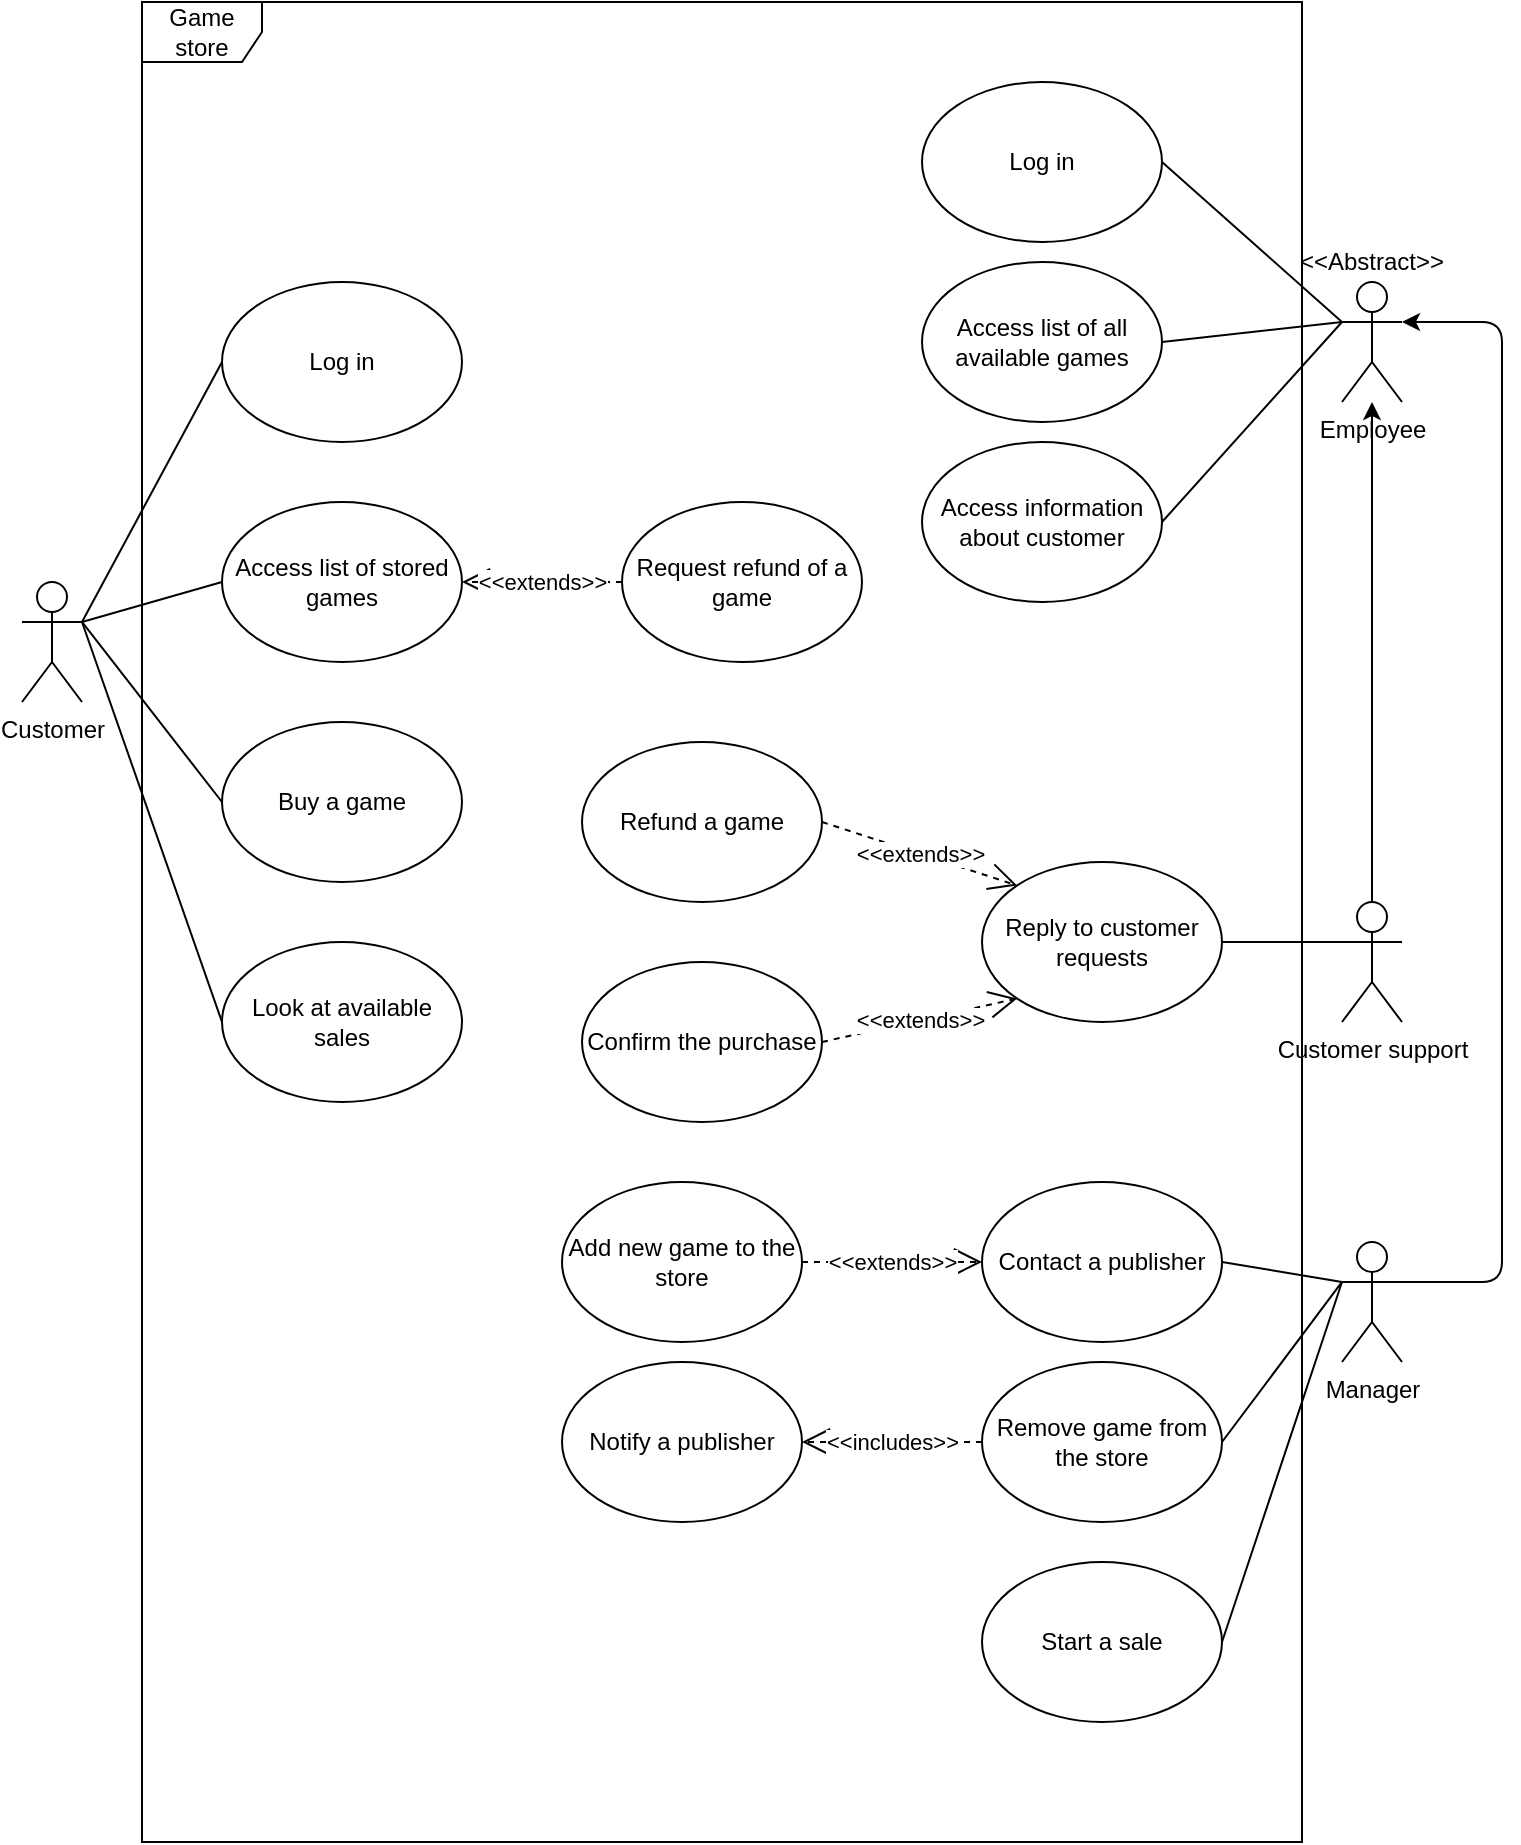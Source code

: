 <mxfile version="13.2.4" type="device"><diagram id="5dura7CPd3AyZOIdMnxT" name="Page-1"><mxGraphModel dx="1626" dy="624" grid="1" gridSize="10" guides="1" tooltips="1" connect="1" arrows="1" fold="1" page="1" pageScale="1" pageWidth="850" pageHeight="1100" math="0" shadow="0"><root><mxCell id="0"/><mxCell id="1" parent="0"/><mxCell id="YxJMF5IetSHYHYBTe5qO-1" value="Customer" style="shape=umlActor;verticalLabelPosition=bottom;labelBackgroundColor=#ffffff;verticalAlign=top;html=1;outlineConnect=0;" vertex="1" parent="1"><mxGeometry x="40" y="360" width="30" height="60" as="geometry"/></mxCell><mxCell id="YxJMF5IetSHYHYBTe5qO-3" value="Log in" style="ellipse;whiteSpace=wrap;html=1;" vertex="1" parent="1"><mxGeometry x="140" y="210" width="120" height="80" as="geometry"/></mxCell><mxCell id="YxJMF5IetSHYHYBTe5qO-4" value="Access list of stored games" style="ellipse;whiteSpace=wrap;html=1;" vertex="1" parent="1"><mxGeometry x="140" y="320" width="120" height="80" as="geometry"/></mxCell><mxCell id="YxJMF5IetSHYHYBTe5qO-5" value="Buy a game" style="ellipse;whiteSpace=wrap;html=1;" vertex="1" parent="1"><mxGeometry x="140" y="430" width="120" height="80" as="geometry"/></mxCell><mxCell id="YxJMF5IetSHYHYBTe5qO-6" value="Look at available sales" style="ellipse;whiteSpace=wrap;html=1;" vertex="1" parent="1"><mxGeometry x="140" y="540" width="120" height="80" as="geometry"/></mxCell><mxCell id="YxJMF5IetSHYHYBTe5qO-7" value="Customer support" style="shape=umlActor;verticalLabelPosition=bottom;labelBackgroundColor=#ffffff;verticalAlign=top;html=1;outlineConnect=0;" vertex="1" parent="1"><mxGeometry x="700" y="520" width="30" height="60" as="geometry"/></mxCell><mxCell id="YxJMF5IetSHYHYBTe5qO-8" value="Employee" style="shape=umlActor;verticalLabelPosition=bottom;labelBackgroundColor=#ffffff;verticalAlign=top;html=1;outlineConnect=0;" vertex="1" parent="1"><mxGeometry x="700" y="210" width="30" height="60" as="geometry"/></mxCell><mxCell id="YxJMF5IetSHYHYBTe5qO-10" value="Log in" style="ellipse;whiteSpace=wrap;html=1;" vertex="1" parent="1"><mxGeometry x="490" y="110" width="120" height="80" as="geometry"/></mxCell><mxCell id="YxJMF5IetSHYHYBTe5qO-11" value="Access list of all available games" style="ellipse;whiteSpace=wrap;html=1;" vertex="1" parent="1"><mxGeometry x="490" y="200" width="120" height="80" as="geometry"/></mxCell><mxCell id="YxJMF5IetSHYHYBTe5qO-12" value="Access information about customer" style="ellipse;whiteSpace=wrap;html=1;" vertex="1" parent="1"><mxGeometry x="490" y="290" width="120" height="80" as="geometry"/></mxCell><mxCell id="YxJMF5IetSHYHYBTe5qO-17" value="Reply to customer requests" style="ellipse;whiteSpace=wrap;html=1;" vertex="1" parent="1"><mxGeometry x="520" y="500" width="120" height="80" as="geometry"/></mxCell><mxCell id="YxJMF5IetSHYHYBTe5qO-18" value="Request refund of a game" style="ellipse;whiteSpace=wrap;html=1;" vertex="1" parent="1"><mxGeometry x="340" y="320" width="120" height="80" as="geometry"/></mxCell><mxCell id="YxJMF5IetSHYHYBTe5qO-20" style="edgeStyle=orthogonalEdgeStyle;rounded=0;orthogonalLoop=1;jettySize=auto;html=1;exitX=0.5;exitY=1;exitDx=0;exitDy=0;" edge="1" parent="1" source="YxJMF5IetSHYHYBTe5qO-12" target="YxJMF5IetSHYHYBTe5qO-12"><mxGeometry relative="1" as="geometry"/></mxCell><mxCell id="YxJMF5IetSHYHYBTe5qO-21" value="&amp;lt;&amp;lt;extends&amp;gt;&amp;gt;" style="endArrow=open;endSize=12;dashed=1;html=1;exitX=0;exitY=0.5;exitDx=0;exitDy=0;entryX=1;entryY=0.5;entryDx=0;entryDy=0;" edge="1" parent="1" source="YxJMF5IetSHYHYBTe5qO-18" target="YxJMF5IetSHYHYBTe5qO-4"><mxGeometry width="160" relative="1" as="geometry"><mxPoint x="310" y="440" as="sourcePoint"/><mxPoint x="470" y="440" as="targetPoint"/></mxGeometry></mxCell><mxCell id="YxJMF5IetSHYHYBTe5qO-23" value="" style="endArrow=none;html=1;entryX=0;entryY=0.333;entryDx=0;entryDy=0;entryPerimeter=0;exitX=1;exitY=0.5;exitDx=0;exitDy=0;" edge="1" parent="1" source="YxJMF5IetSHYHYBTe5qO-10" target="YxJMF5IetSHYHYBTe5qO-8"><mxGeometry width="50" height="50" relative="1" as="geometry"><mxPoint x="650" y="360" as="sourcePoint"/><mxPoint x="700" y="310" as="targetPoint"/></mxGeometry></mxCell><mxCell id="YxJMF5IetSHYHYBTe5qO-24" value="" style="endArrow=none;html=1;entryX=0;entryY=0.333;entryDx=0;entryDy=0;entryPerimeter=0;exitX=1;exitY=0.5;exitDx=0;exitDy=0;" edge="1" parent="1" source="YxJMF5IetSHYHYBTe5qO-11" target="YxJMF5IetSHYHYBTe5qO-8"><mxGeometry width="50" height="50" relative="1" as="geometry"><mxPoint x="620" y="290" as="sourcePoint"/><mxPoint x="670" y="240" as="targetPoint"/></mxGeometry></mxCell><mxCell id="YxJMF5IetSHYHYBTe5qO-25" value="" style="endArrow=none;html=1;exitX=1;exitY=0.5;exitDx=0;exitDy=0;" edge="1" parent="1" source="YxJMF5IetSHYHYBTe5qO-12"><mxGeometry width="50" height="50" relative="1" as="geometry"><mxPoint x="630" y="320" as="sourcePoint"/><mxPoint x="700" y="230" as="targetPoint"/></mxGeometry></mxCell><mxCell id="YxJMF5IetSHYHYBTe5qO-26" value="" style="endArrow=none;html=1;entryX=0;entryY=0.333;entryDx=0;entryDy=0;entryPerimeter=0;exitX=1;exitY=0.5;exitDx=0;exitDy=0;" edge="1" parent="1" source="YxJMF5IetSHYHYBTe5qO-17" target="YxJMF5IetSHYHYBTe5qO-7"><mxGeometry width="50" height="50" relative="1" as="geometry"><mxPoint x="640" y="400" as="sourcePoint"/><mxPoint x="690" y="350" as="targetPoint"/></mxGeometry></mxCell><mxCell id="YxJMF5IetSHYHYBTe5qO-27" value="" style="endArrow=classic;html=1;exitX=0.5;exitY=0;exitDx=0;exitDy=0;exitPerimeter=0;" edge="1" parent="1" source="YxJMF5IetSHYHYBTe5qO-7" target="YxJMF5IetSHYHYBTe5qO-8"><mxGeometry width="50" height="50" relative="1" as="geometry"><mxPoint x="660" y="430" as="sourcePoint"/><mxPoint x="710" y="380" as="targetPoint"/></mxGeometry></mxCell><mxCell id="YxJMF5IetSHYHYBTe5qO-28" value="Refund a game" style="ellipse;whiteSpace=wrap;html=1;" vertex="1" parent="1"><mxGeometry x="320" y="440" width="120" height="80" as="geometry"/></mxCell><mxCell id="YxJMF5IetSHYHYBTe5qO-29" value="&amp;lt;&amp;lt;extends&amp;gt;&amp;gt;" style="endArrow=open;endSize=12;dashed=1;html=1;exitX=1;exitY=0.5;exitDx=0;exitDy=0;entryX=0;entryY=0;entryDx=0;entryDy=0;" edge="1" parent="1" source="YxJMF5IetSHYHYBTe5qO-28" target="YxJMF5IetSHYHYBTe5qO-17"><mxGeometry width="160" relative="1" as="geometry"><mxPoint x="280.0" y="450" as="sourcePoint"/><mxPoint x="200.0" y="450" as="targetPoint"/></mxGeometry></mxCell><mxCell id="YxJMF5IetSHYHYBTe5qO-30" value="Confirm the purchase" style="ellipse;whiteSpace=wrap;html=1;" vertex="1" parent="1"><mxGeometry x="320" y="550" width="120" height="80" as="geometry"/></mxCell><mxCell id="YxJMF5IetSHYHYBTe5qO-31" value="&amp;lt;&amp;lt;extends&amp;gt;&amp;gt;" style="endArrow=open;endSize=12;dashed=1;html=1;exitX=1;exitY=0.5;exitDx=0;exitDy=0;entryX=0;entryY=1;entryDx=0;entryDy=0;" edge="1" parent="1" source="YxJMF5IetSHYHYBTe5qO-30" target="YxJMF5IetSHYHYBTe5qO-17"><mxGeometry width="160" relative="1" as="geometry"><mxPoint x="450.0" y="470" as="sourcePoint"/><mxPoint x="567.574" y="521.716" as="targetPoint"/></mxGeometry></mxCell><mxCell id="YxJMF5IetSHYHYBTe5qO-33" value="" style="endArrow=none;html=1;entryX=0;entryY=0.5;entryDx=0;entryDy=0;exitX=1;exitY=0.333;exitDx=0;exitDy=0;exitPerimeter=0;" edge="1" parent="1" source="YxJMF5IetSHYHYBTe5qO-1" target="YxJMF5IetSHYHYBTe5qO-4"><mxGeometry width="50" height="50" relative="1" as="geometry"><mxPoint x="60" y="510" as="sourcePoint"/><mxPoint x="110" y="460" as="targetPoint"/></mxGeometry></mxCell><mxCell id="YxJMF5IetSHYHYBTe5qO-34" value="" style="endArrow=none;html=1;entryX=0;entryY=0.5;entryDx=0;entryDy=0;exitX=1;exitY=0.333;exitDx=0;exitDy=0;exitPerimeter=0;" edge="1" parent="1" source="YxJMF5IetSHYHYBTe5qO-1" target="YxJMF5IetSHYHYBTe5qO-3"><mxGeometry width="50" height="50" relative="1" as="geometry"><mxPoint x="80" y="330" as="sourcePoint"/><mxPoint x="130" y="280" as="targetPoint"/></mxGeometry></mxCell><mxCell id="YxJMF5IetSHYHYBTe5qO-35" value="" style="endArrow=none;html=1;entryX=0;entryY=0.5;entryDx=0;entryDy=0;exitX=1;exitY=0.333;exitDx=0;exitDy=0;exitPerimeter=0;" edge="1" parent="1" source="YxJMF5IetSHYHYBTe5qO-1" target="YxJMF5IetSHYHYBTe5qO-5"><mxGeometry width="50" height="50" relative="1" as="geometry"><mxPoint x="70" y="550" as="sourcePoint"/><mxPoint x="120" y="500" as="targetPoint"/></mxGeometry></mxCell><mxCell id="YxJMF5IetSHYHYBTe5qO-36" value="" style="endArrow=none;html=1;entryX=0;entryY=0.5;entryDx=0;entryDy=0;exitX=1;exitY=0.333;exitDx=0;exitDy=0;exitPerimeter=0;" edge="1" parent="1" source="YxJMF5IetSHYHYBTe5qO-1" target="YxJMF5IetSHYHYBTe5qO-6"><mxGeometry width="50" height="50" relative="1" as="geometry"><mxPoint x="60" y="580" as="sourcePoint"/><mxPoint x="110" y="530" as="targetPoint"/></mxGeometry></mxCell><mxCell id="YxJMF5IetSHYHYBTe5qO-37" value="" style="endArrow=classic;html=1;entryX=1;entryY=0.333;entryDx=0;entryDy=0;entryPerimeter=0;exitX=1;exitY=0.333;exitDx=0;exitDy=0;exitPerimeter=0;" edge="1" parent="1" source="YxJMF5IetSHYHYBTe5qO-38" target="YxJMF5IetSHYHYBTe5qO-8"><mxGeometry width="50" height="50" relative="1" as="geometry"><mxPoint x="760" y="700" as="sourcePoint"/><mxPoint x="870" y="360" as="targetPoint"/><Array as="points"><mxPoint x="780" y="710"/><mxPoint x="780" y="230"/></Array></mxGeometry></mxCell><mxCell id="YxJMF5IetSHYHYBTe5qO-38" value="Manager" style="shape=umlActor;verticalLabelPosition=bottom;labelBackgroundColor=#ffffff;verticalAlign=top;html=1;outlineConnect=0;" vertex="1" parent="1"><mxGeometry x="700" y="690" width="30" height="60" as="geometry"/></mxCell><mxCell id="YxJMF5IetSHYHYBTe5qO-39" value="Contact a publisher" style="ellipse;whiteSpace=wrap;html=1;" vertex="1" parent="1"><mxGeometry x="520" y="660" width="120" height="80" as="geometry"/></mxCell><mxCell id="YxJMF5IetSHYHYBTe5qO-40" value="&amp;lt;&amp;lt;extends&amp;gt;&amp;gt;" style="endArrow=open;endSize=12;dashed=1;html=1;entryX=0;entryY=0.5;entryDx=0;entryDy=0;exitX=1;exitY=0.5;exitDx=0;exitDy=0;" edge="1" parent="1" source="YxJMF5IetSHYHYBTe5qO-41" target="YxJMF5IetSHYHYBTe5qO-39"><mxGeometry width="160" relative="1" as="geometry"><mxPoint x="410" y="700" as="sourcePoint"/><mxPoint x="400" y="700" as="targetPoint"/></mxGeometry></mxCell><mxCell id="YxJMF5IetSHYHYBTe5qO-41" value="Add new game to the store" style="ellipse;whiteSpace=wrap;html=1;" vertex="1" parent="1"><mxGeometry x="310" y="660" width="120" height="80" as="geometry"/></mxCell><mxCell id="YxJMF5IetSHYHYBTe5qO-42" value="Start a sale" style="ellipse;whiteSpace=wrap;html=1;" vertex="1" parent="1"><mxGeometry x="520" y="850" width="120" height="80" as="geometry"/></mxCell><mxCell id="YxJMF5IetSHYHYBTe5qO-43" value="Remove game from the store" style="ellipse;whiteSpace=wrap;html=1;" vertex="1" parent="1"><mxGeometry x="520" y="750" width="120" height="80" as="geometry"/></mxCell><mxCell id="YxJMF5IetSHYHYBTe5qO-44" value="Notify a publisher" style="ellipse;whiteSpace=wrap;html=1;" vertex="1" parent="1"><mxGeometry x="310" y="750" width="120" height="80" as="geometry"/></mxCell><mxCell id="YxJMF5IetSHYHYBTe5qO-45" value="&amp;lt;&amp;lt;includes&amp;gt;&amp;gt;" style="endArrow=open;endSize=12;dashed=1;html=1;entryX=1;entryY=0.5;entryDx=0;entryDy=0;exitX=0;exitY=0.5;exitDx=0;exitDy=0;" edge="1" parent="1" source="YxJMF5IetSHYHYBTe5qO-43" target="YxJMF5IetSHYHYBTe5qO-44"><mxGeometry width="160" relative="1" as="geometry"><mxPoint x="440" y="710.0" as="sourcePoint"/><mxPoint x="530" y="710.0" as="targetPoint"/></mxGeometry></mxCell><mxCell id="YxJMF5IetSHYHYBTe5qO-47" value="" style="endArrow=none;html=1;entryX=0;entryY=0.333;entryDx=0;entryDy=0;entryPerimeter=0;exitX=1;exitY=0.5;exitDx=0;exitDy=0;" edge="1" parent="1" source="YxJMF5IetSHYHYBTe5qO-39" target="YxJMF5IetSHYHYBTe5qO-38"><mxGeometry width="50" height="50" relative="1" as="geometry"><mxPoint x="650" y="690" as="sourcePoint"/><mxPoint x="700" y="640" as="targetPoint"/></mxGeometry></mxCell><mxCell id="YxJMF5IetSHYHYBTe5qO-48" value="" style="endArrow=none;html=1;entryX=0;entryY=0.333;entryDx=0;entryDy=0;entryPerimeter=0;exitX=1;exitY=0.5;exitDx=0;exitDy=0;" edge="1" parent="1" source="YxJMF5IetSHYHYBTe5qO-43" target="YxJMF5IetSHYHYBTe5qO-38"><mxGeometry width="50" height="50" relative="1" as="geometry"><mxPoint x="600" y="850" as="sourcePoint"/><mxPoint x="650" y="800" as="targetPoint"/></mxGeometry></mxCell><mxCell id="YxJMF5IetSHYHYBTe5qO-49" value="" style="endArrow=none;html=1;entryX=0;entryY=0.333;entryDx=0;entryDy=0;entryPerimeter=0;exitX=1;exitY=0.5;exitDx=0;exitDy=0;" edge="1" parent="1" source="YxJMF5IetSHYHYBTe5qO-42" target="YxJMF5IetSHYHYBTe5qO-38"><mxGeometry width="50" height="50" relative="1" as="geometry"><mxPoint x="660" y="840" as="sourcePoint"/><mxPoint x="710" y="790" as="targetPoint"/></mxGeometry></mxCell><mxCell id="YxJMF5IetSHYHYBTe5qO-50" value="Game store" style="shape=umlFrame;whiteSpace=wrap;html=1;" vertex="1" parent="1"><mxGeometry x="100" y="70" width="580" height="920" as="geometry"/></mxCell><mxCell id="YxJMF5IetSHYHYBTe5qO-51" value="&amp;lt;&amp;lt;Abstract&amp;gt;&amp;gt;" style="text;html=1;strokeColor=none;fillColor=none;align=center;verticalAlign=middle;whiteSpace=wrap;rounded=0;" vertex="1" parent="1"><mxGeometry x="695" y="190" width="40" height="20" as="geometry"/></mxCell></root></mxGraphModel></diagram></mxfile>